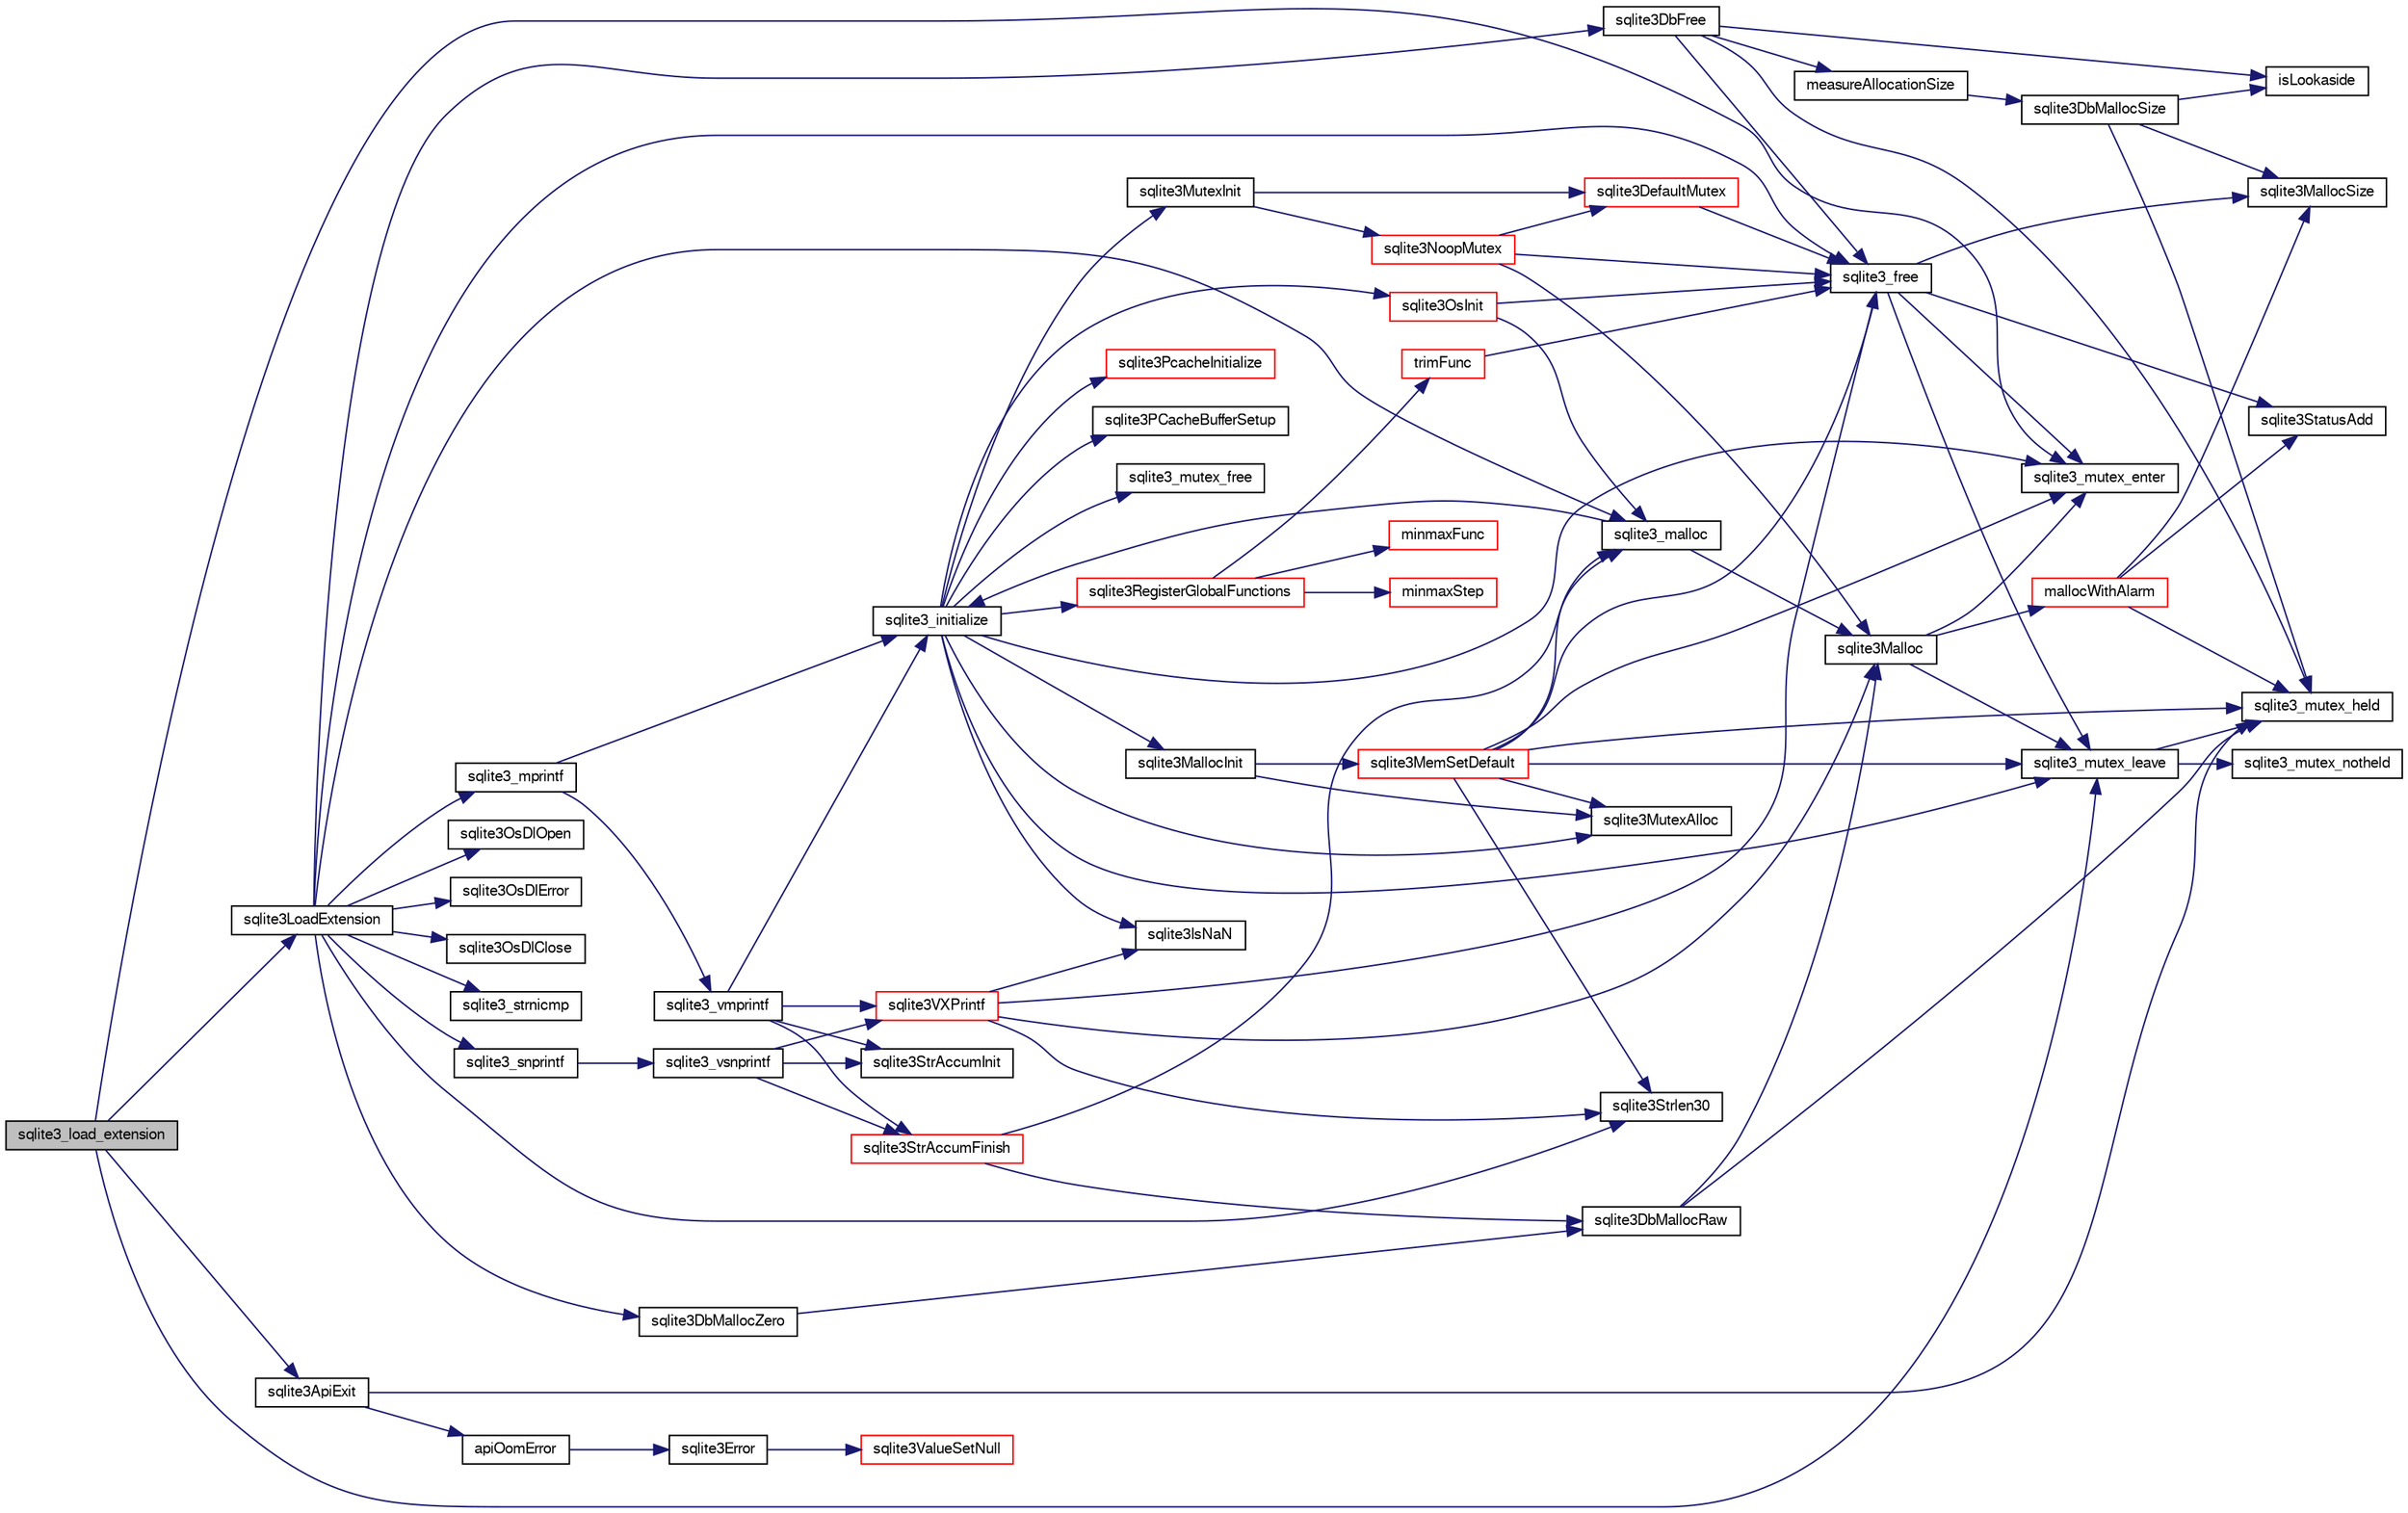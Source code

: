 digraph "sqlite3_load_extension"
{
  edge [fontname="FreeSans",fontsize="10",labelfontname="FreeSans",labelfontsize="10"];
  node [fontname="FreeSans",fontsize="10",shape=record];
  rankdir="LR";
  Node39803 [label="sqlite3_load_extension",height=0.2,width=0.4,color="black", fillcolor="grey75", style="filled", fontcolor="black"];
  Node39803 -> Node39804 [color="midnightblue",fontsize="10",style="solid",fontname="FreeSans"];
  Node39804 [label="sqlite3_mutex_enter",height=0.2,width=0.4,color="black", fillcolor="white", style="filled",URL="$sqlite3_8c.html#a1c12cde690bd89f104de5cbad12a6bf5"];
  Node39803 -> Node39805 [color="midnightblue",fontsize="10",style="solid",fontname="FreeSans"];
  Node39805 [label="sqlite3LoadExtension",height=0.2,width=0.4,color="black", fillcolor="white", style="filled",URL="$sqlite3_8c.html#a3b46232455de4779a67c63b2c9004245"];
  Node39805 -> Node39806 [color="midnightblue",fontsize="10",style="solid",fontname="FreeSans"];
  Node39806 [label="sqlite3Strlen30",height=0.2,width=0.4,color="black", fillcolor="white", style="filled",URL="$sqlite3_8c.html#a3dcd80ba41f1a308193dee74857b62a7"];
  Node39805 -> Node39807 [color="midnightblue",fontsize="10",style="solid",fontname="FreeSans"];
  Node39807 [label="sqlite3_mprintf",height=0.2,width=0.4,color="black", fillcolor="white", style="filled",URL="$sqlite3_8c.html#a4ae85b8d9051570b833812ea1f7d632a"];
  Node39807 -> Node39808 [color="midnightblue",fontsize="10",style="solid",fontname="FreeSans"];
  Node39808 [label="sqlite3_initialize",height=0.2,width=0.4,color="black", fillcolor="white", style="filled",URL="$sqlite3_8c.html#ab0c0ee2d5d4cf8b28e9572296a8861df"];
  Node39808 -> Node39809 [color="midnightblue",fontsize="10",style="solid",fontname="FreeSans"];
  Node39809 [label="sqlite3MutexInit",height=0.2,width=0.4,color="black", fillcolor="white", style="filled",URL="$sqlite3_8c.html#a7906afcdd1cdb3d0007eb932398a1158"];
  Node39809 -> Node39810 [color="midnightblue",fontsize="10",style="solid",fontname="FreeSans"];
  Node39810 [label="sqlite3DefaultMutex",height=0.2,width=0.4,color="red", fillcolor="white", style="filled",URL="$sqlite3_8c.html#ac895a71e325f9b2f9b862f737c17aca8"];
  Node39810 -> Node39826 [color="midnightblue",fontsize="10",style="solid",fontname="FreeSans"];
  Node39826 [label="sqlite3_free",height=0.2,width=0.4,color="black", fillcolor="white", style="filled",URL="$sqlite3_8c.html#a6552349e36a8a691af5487999ab09519"];
  Node39826 -> Node39804 [color="midnightblue",fontsize="10",style="solid",fontname="FreeSans"];
  Node39826 -> Node39824 [color="midnightblue",fontsize="10",style="solid",fontname="FreeSans"];
  Node39824 [label="sqlite3StatusAdd",height=0.2,width=0.4,color="black", fillcolor="white", style="filled",URL="$sqlite3_8c.html#afa029f93586aeab4cc85360905dae9cd"];
  Node39826 -> Node39823 [color="midnightblue",fontsize="10",style="solid",fontname="FreeSans"];
  Node39823 [label="sqlite3MallocSize",height=0.2,width=0.4,color="black", fillcolor="white", style="filled",URL="$sqlite3_8c.html#acf5d2a5f35270bafb050bd2def576955"];
  Node39826 -> Node39821 [color="midnightblue",fontsize="10",style="solid",fontname="FreeSans"];
  Node39821 [label="sqlite3_mutex_leave",height=0.2,width=0.4,color="black", fillcolor="white", style="filled",URL="$sqlite3_8c.html#a5838d235601dbd3c1fa993555c6bcc93"];
  Node39821 -> Node39817 [color="midnightblue",fontsize="10",style="solid",fontname="FreeSans"];
  Node39817 [label="sqlite3_mutex_held",height=0.2,width=0.4,color="black", fillcolor="white", style="filled",URL="$sqlite3_8c.html#acf77da68932b6bc163c5e68547ecc3e7"];
  Node39821 -> Node39822 [color="midnightblue",fontsize="10",style="solid",fontname="FreeSans"];
  Node39822 [label="sqlite3_mutex_notheld",height=0.2,width=0.4,color="black", fillcolor="white", style="filled",URL="$sqlite3_8c.html#a83967c837c1c000d3b5adcfaa688f5dc"];
  Node39809 -> Node39830 [color="midnightblue",fontsize="10",style="solid",fontname="FreeSans"];
  Node39830 [label="sqlite3NoopMutex",height=0.2,width=0.4,color="red", fillcolor="white", style="filled",URL="$sqlite3_8c.html#a09742cde9ef371d94f8201d2cdb543e4"];
  Node39830 -> Node39815 [color="midnightblue",fontsize="10",style="solid",fontname="FreeSans"];
  Node39815 [label="sqlite3Malloc",height=0.2,width=0.4,color="black", fillcolor="white", style="filled",URL="$sqlite3_8c.html#a361a2eaa846b1885f123abe46f5d8b2b"];
  Node39815 -> Node39804 [color="midnightblue",fontsize="10",style="solid",fontname="FreeSans"];
  Node39815 -> Node39816 [color="midnightblue",fontsize="10",style="solid",fontname="FreeSans"];
  Node39816 [label="mallocWithAlarm",height=0.2,width=0.4,color="red", fillcolor="white", style="filled",URL="$sqlite3_8c.html#ab070d5cf8e48ec8a6a43cf025d48598b"];
  Node39816 -> Node39817 [color="midnightblue",fontsize="10",style="solid",fontname="FreeSans"];
  Node39816 -> Node39823 [color="midnightblue",fontsize="10",style="solid",fontname="FreeSans"];
  Node39816 -> Node39824 [color="midnightblue",fontsize="10",style="solid",fontname="FreeSans"];
  Node39815 -> Node39821 [color="midnightblue",fontsize="10",style="solid",fontname="FreeSans"];
  Node39830 -> Node39826 [color="midnightblue",fontsize="10",style="solid",fontname="FreeSans"];
  Node39830 -> Node39810 [color="midnightblue",fontsize="10",style="solid",fontname="FreeSans"];
  Node39808 -> Node39838 [color="midnightblue",fontsize="10",style="solid",fontname="FreeSans"];
  Node39838 [label="sqlite3MutexAlloc",height=0.2,width=0.4,color="black", fillcolor="white", style="filled",URL="$sqlite3_8c.html#a0e3f432ee581f6876b590e7ad7e84e19"];
  Node39808 -> Node39804 [color="midnightblue",fontsize="10",style="solid",fontname="FreeSans"];
  Node39808 -> Node39839 [color="midnightblue",fontsize="10",style="solid",fontname="FreeSans"];
  Node39839 [label="sqlite3MallocInit",height=0.2,width=0.4,color="black", fillcolor="white", style="filled",URL="$sqlite3_8c.html#a9e06f9e7cad0d83ce80ab493c9533552"];
  Node39839 -> Node39840 [color="midnightblue",fontsize="10",style="solid",fontname="FreeSans"];
  Node39840 [label="sqlite3MemSetDefault",height=0.2,width=0.4,color="red", fillcolor="white", style="filled",URL="$sqlite3_8c.html#a162fbfd727e92c5f8f72625b5ff62549"];
  Node39840 -> Node39838 [color="midnightblue",fontsize="10",style="solid",fontname="FreeSans"];
  Node39840 -> Node39804 [color="midnightblue",fontsize="10",style="solid",fontname="FreeSans"];
  Node39840 -> Node39821 [color="midnightblue",fontsize="10",style="solid",fontname="FreeSans"];
  Node39840 -> Node39806 [color="midnightblue",fontsize="10",style="solid",fontname="FreeSans"];
  Node39840 -> Node39817 [color="midnightblue",fontsize="10",style="solid",fontname="FreeSans"];
  Node39840 -> Node39895 [color="midnightblue",fontsize="10",style="solid",fontname="FreeSans"];
  Node39895 [label="sqlite3_malloc",height=0.2,width=0.4,color="black", fillcolor="white", style="filled",URL="$sqlite3_8c.html#ac79dba55fc32b6a840cf5a9769bce7cd"];
  Node39895 -> Node39808 [color="midnightblue",fontsize="10",style="solid",fontname="FreeSans"];
  Node39895 -> Node39815 [color="midnightblue",fontsize="10",style="solid",fontname="FreeSans"];
  Node39840 -> Node39826 [color="midnightblue",fontsize="10",style="solid",fontname="FreeSans"];
  Node39839 -> Node39838 [color="midnightblue",fontsize="10",style="solid",fontname="FreeSans"];
  Node39808 -> Node39821 [color="midnightblue",fontsize="10",style="solid",fontname="FreeSans"];
  Node39808 -> Node39933 [color="midnightblue",fontsize="10",style="solid",fontname="FreeSans"];
  Node39933 [label="sqlite3RegisterGlobalFunctions",height=0.2,width=0.4,color="red", fillcolor="white", style="filled",URL="$sqlite3_8c.html#a9f75bd111010f29e1b8d74344473c4ec"];
  Node39933 -> Node39934 [color="midnightblue",fontsize="10",style="solid",fontname="FreeSans"];
  Node39934 [label="trimFunc",height=0.2,width=0.4,color="red", fillcolor="white", style="filled",URL="$sqlite3_8c.html#afad56dbe7f08139a630156e644b14704"];
  Node39934 -> Node39826 [color="midnightblue",fontsize="10",style="solid",fontname="FreeSans"];
  Node39933 -> Node39947 [color="midnightblue",fontsize="10",style="solid",fontname="FreeSans"];
  Node39947 [label="minmaxFunc",height=0.2,width=0.4,color="red", fillcolor="white", style="filled",URL="$sqlite3_8c.html#a4d00f48b948fd73cb70bcfd1efc0bfb0"];
  Node39933 -> Node39956 [color="midnightblue",fontsize="10",style="solid",fontname="FreeSans"];
  Node39956 [label="minmaxStep",height=0.2,width=0.4,color="red", fillcolor="white", style="filled",URL="$sqlite3_8c.html#a5b4c0da0f3b61d7ff25ebd30aa22cca4"];
  Node39808 -> Node40073 [color="midnightblue",fontsize="10",style="solid",fontname="FreeSans"];
  Node40073 [label="sqlite3PcacheInitialize",height=0.2,width=0.4,color="red", fillcolor="white", style="filled",URL="$sqlite3_8c.html#a2902c61ddc88bea002c4d69fe4052b1f"];
  Node39808 -> Node40074 [color="midnightblue",fontsize="10",style="solid",fontname="FreeSans"];
  Node40074 [label="sqlite3OsInit",height=0.2,width=0.4,color="red", fillcolor="white", style="filled",URL="$sqlite3_8c.html#afeaa886fe1ca086a30fd278b1d069762"];
  Node40074 -> Node39895 [color="midnightblue",fontsize="10",style="solid",fontname="FreeSans"];
  Node40074 -> Node39826 [color="midnightblue",fontsize="10",style="solid",fontname="FreeSans"];
  Node39808 -> Node40078 [color="midnightblue",fontsize="10",style="solid",fontname="FreeSans"];
  Node40078 [label="sqlite3PCacheBufferSetup",height=0.2,width=0.4,color="black", fillcolor="white", style="filled",URL="$sqlite3_8c.html#ad18a1eebefdfbc4254f473f7b0101937"];
  Node39808 -> Node40079 [color="midnightblue",fontsize="10",style="solid",fontname="FreeSans"];
  Node40079 [label="sqlite3_mutex_free",height=0.2,width=0.4,color="black", fillcolor="white", style="filled",URL="$sqlite3_8c.html#a2db2e72e08f6873afa9c61b0ec726fec"];
  Node39808 -> Node39870 [color="midnightblue",fontsize="10",style="solid",fontname="FreeSans"];
  Node39870 [label="sqlite3IsNaN",height=0.2,width=0.4,color="black", fillcolor="white", style="filled",URL="$sqlite3_8c.html#aed4d78203877c3486765ccbc7feebb50"];
  Node39807 -> Node40080 [color="midnightblue",fontsize="10",style="solid",fontname="FreeSans"];
  Node40080 [label="sqlite3_vmprintf",height=0.2,width=0.4,color="black", fillcolor="white", style="filled",URL="$sqlite3_8c.html#af83565027bac906c1485cb8b3516686b"];
  Node40080 -> Node39808 [color="midnightblue",fontsize="10",style="solid",fontname="FreeSans"];
  Node40080 -> Node39844 [color="midnightblue",fontsize="10",style="solid",fontname="FreeSans"];
  Node39844 [label="sqlite3StrAccumInit",height=0.2,width=0.4,color="black", fillcolor="white", style="filled",URL="$sqlite3_8c.html#aabf95e113b9d54d519cd15a56215f560"];
  Node40080 -> Node39845 [color="midnightblue",fontsize="10",style="solid",fontname="FreeSans"];
  Node39845 [label="sqlite3VXPrintf",height=0.2,width=0.4,color="red", fillcolor="white", style="filled",URL="$sqlite3_8c.html#a63c25806c9bd4a2b76f9a0eb232c6bde"];
  Node39845 -> Node39815 [color="midnightblue",fontsize="10",style="solid",fontname="FreeSans"];
  Node39845 -> Node39870 [color="midnightblue",fontsize="10",style="solid",fontname="FreeSans"];
  Node39845 -> Node39806 [color="midnightblue",fontsize="10",style="solid",fontname="FreeSans"];
  Node39845 -> Node39826 [color="midnightblue",fontsize="10",style="solid",fontname="FreeSans"];
  Node40080 -> Node39894 [color="midnightblue",fontsize="10",style="solid",fontname="FreeSans"];
  Node39894 [label="sqlite3StrAccumFinish",height=0.2,width=0.4,color="red", fillcolor="white", style="filled",URL="$sqlite3_8c.html#adb7f26b10ac1b847db6f000ef4c2e2ba"];
  Node39894 -> Node39856 [color="midnightblue",fontsize="10",style="solid",fontname="FreeSans"];
  Node39856 [label="sqlite3DbMallocRaw",height=0.2,width=0.4,color="black", fillcolor="white", style="filled",URL="$sqlite3_8c.html#abbe8be0cf7175e11ddc3e2218fad924e"];
  Node39856 -> Node39817 [color="midnightblue",fontsize="10",style="solid",fontname="FreeSans"];
  Node39856 -> Node39815 [color="midnightblue",fontsize="10",style="solid",fontname="FreeSans"];
  Node39894 -> Node39895 [color="midnightblue",fontsize="10",style="solid",fontname="FreeSans"];
  Node39805 -> Node40081 [color="midnightblue",fontsize="10",style="solid",fontname="FreeSans"];
  Node40081 [label="sqlite3OsDlOpen",height=0.2,width=0.4,color="black", fillcolor="white", style="filled",URL="$sqlite3_8c.html#a4596e40d4e5929f013de9509cb22d736"];
  Node39805 -> Node39826 [color="midnightblue",fontsize="10",style="solid",fontname="FreeSans"];
  Node39805 -> Node39895 [color="midnightblue",fontsize="10",style="solid",fontname="FreeSans"];
  Node39805 -> Node39892 [color="midnightblue",fontsize="10",style="solid",fontname="FreeSans"];
  Node39892 [label="sqlite3_snprintf",height=0.2,width=0.4,color="black", fillcolor="white", style="filled",URL="$sqlite3_8c.html#aa2695a752e971577f5784122f2013c40"];
  Node39892 -> Node39893 [color="midnightblue",fontsize="10",style="solid",fontname="FreeSans"];
  Node39893 [label="sqlite3_vsnprintf",height=0.2,width=0.4,color="black", fillcolor="white", style="filled",URL="$sqlite3_8c.html#a0862c03aea71d62847e452aa655add42"];
  Node39893 -> Node39844 [color="midnightblue",fontsize="10",style="solid",fontname="FreeSans"];
  Node39893 -> Node39845 [color="midnightblue",fontsize="10",style="solid",fontname="FreeSans"];
  Node39893 -> Node39894 [color="midnightblue",fontsize="10",style="solid",fontname="FreeSans"];
  Node39805 -> Node40082 [color="midnightblue",fontsize="10",style="solid",fontname="FreeSans"];
  Node40082 [label="sqlite3OsDlError",height=0.2,width=0.4,color="black", fillcolor="white", style="filled",URL="$sqlite3_8c.html#a2b2f1e5d972879c2c3eab7ed615e81cb"];
  Node39805 -> Node40083 [color="midnightblue",fontsize="10",style="solid",fontname="FreeSans"];
  Node40083 [label="sqlite3OsDlClose",height=0.2,width=0.4,color="black", fillcolor="white", style="filled",URL="$sqlite3_8c.html#a1d9a447fccc2165fab651ee10596e5f8"];
  Node39805 -> Node40084 [color="midnightblue",fontsize="10",style="solid",fontname="FreeSans"];
  Node40084 [label="sqlite3_strnicmp",height=0.2,width=0.4,color="black", fillcolor="white", style="filled",URL="$sqlite3_8c.html#a447f0d33bec85d66c5e1ea6c71e41101"];
  Node39805 -> Node40085 [color="midnightblue",fontsize="10",style="solid",fontname="FreeSans"];
  Node40085 [label="sqlite3DbMallocZero",height=0.2,width=0.4,color="black", fillcolor="white", style="filled",URL="$sqlite3_8c.html#a49cfebac9d6067a03442c92af73f33e4"];
  Node40085 -> Node39856 [color="midnightblue",fontsize="10",style="solid",fontname="FreeSans"];
  Node39805 -> Node39851 [color="midnightblue",fontsize="10",style="solid",fontname="FreeSans"];
  Node39851 [label="sqlite3DbFree",height=0.2,width=0.4,color="black", fillcolor="white", style="filled",URL="$sqlite3_8c.html#ac70ab821a6607b4a1b909582dc37a069"];
  Node39851 -> Node39817 [color="midnightblue",fontsize="10",style="solid",fontname="FreeSans"];
  Node39851 -> Node39852 [color="midnightblue",fontsize="10",style="solid",fontname="FreeSans"];
  Node39852 [label="measureAllocationSize",height=0.2,width=0.4,color="black", fillcolor="white", style="filled",URL="$sqlite3_8c.html#a45731e644a22fdb756e2b6337224217a"];
  Node39852 -> Node39853 [color="midnightblue",fontsize="10",style="solid",fontname="FreeSans"];
  Node39853 [label="sqlite3DbMallocSize",height=0.2,width=0.4,color="black", fillcolor="white", style="filled",URL="$sqlite3_8c.html#aa397e5a8a03495203a0767abf0a71f86"];
  Node39853 -> Node39823 [color="midnightblue",fontsize="10",style="solid",fontname="FreeSans"];
  Node39853 -> Node39817 [color="midnightblue",fontsize="10",style="solid",fontname="FreeSans"];
  Node39853 -> Node39854 [color="midnightblue",fontsize="10",style="solid",fontname="FreeSans"];
  Node39854 [label="isLookaside",height=0.2,width=0.4,color="black", fillcolor="white", style="filled",URL="$sqlite3_8c.html#a770fa05ff9717b75e16f4d968a77b897"];
  Node39851 -> Node39854 [color="midnightblue",fontsize="10",style="solid",fontname="FreeSans"];
  Node39851 -> Node39826 [color="midnightblue",fontsize="10",style="solid",fontname="FreeSans"];
  Node39803 -> Node40018 [color="midnightblue",fontsize="10",style="solid",fontname="FreeSans"];
  Node40018 [label="sqlite3ApiExit",height=0.2,width=0.4,color="black", fillcolor="white", style="filled",URL="$sqlite3_8c.html#ae5a967ec6172298db98b6090bbd1dd9b"];
  Node40018 -> Node39817 [color="midnightblue",fontsize="10",style="solid",fontname="FreeSans"];
  Node40018 -> Node40019 [color="midnightblue",fontsize="10",style="solid",fontname="FreeSans"];
  Node40019 [label="apiOomError",height=0.2,width=0.4,color="black", fillcolor="white", style="filled",URL="$sqlite3_8c.html#a55c294da0c468873c7f7ea59378b8b9c"];
  Node40019 -> Node40020 [color="midnightblue",fontsize="10",style="solid",fontname="FreeSans"];
  Node40020 [label="sqlite3Error",height=0.2,width=0.4,color="black", fillcolor="white", style="filled",URL="$sqlite3_8c.html#a4ba5e8be78db50d5538dcaa45bcf74d3"];
  Node40020 -> Node40021 [color="midnightblue",fontsize="10",style="solid",fontname="FreeSans"];
  Node40021 [label="sqlite3ValueSetNull",height=0.2,width=0.4,color="red", fillcolor="white", style="filled",URL="$sqlite3_8c.html#ad9bc4507a7806b37946116afbe183b95"];
  Node39803 -> Node39821 [color="midnightblue",fontsize="10",style="solid",fontname="FreeSans"];
}
